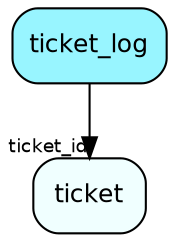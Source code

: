 digraph ticket_log  {
node [shape = box style="rounded, filled" fontname = "Helvetica" fontsize = "12" ]
edge [fontname = "Helvetica" fontsize = "9"]

ticket_log[fillcolor = "cadetblue1"]
ticket[fillcolor = "azure1"]
ticket_log -> ticket [headlabel = "ticket_id"]
}
